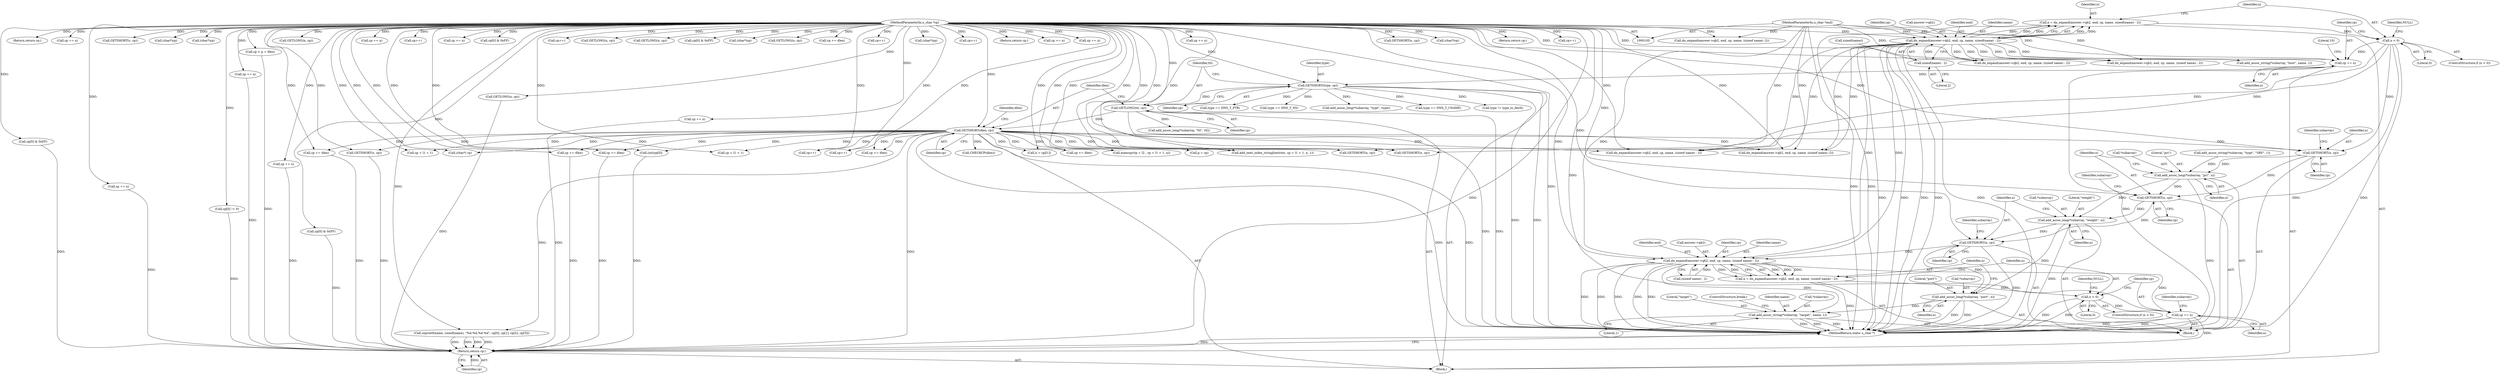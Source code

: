 digraph "0_php-src_2fefae47716d501aec41c1102f3fd4531f070b05_0@pointer" {
"1001048" [label="(Call,GETSHORT(n, cp))"];
"1000148" [label="(Call,n < 0)"];
"1000134" [label="(Call,n = dn_expand(answer->qb2, end, cp, name, sizeof(name) - 2))"];
"1000136" [label="(Call,dn_expand(answer->qb2, end, cp, name, sizeof(name) - 2))"];
"1000107" [label="(MethodParameterIn,u_char *end)"];
"1000106" [label="(MethodParameterIn,u_char *cp)"];
"1000143" [label="(Call,sizeof(name) - 2)"];
"1000165" [label="(Call,GETSHORT(dlen, cp))"];
"1000162" [label="(Call,GETLONG(ttl, cp))"];
"1000159" [label="(Call,GETSHORT(type, cp))"];
"1000154" [label="(Call,cp += n)"];
"1001051" [label="(Call,add_assoc_long(*subarray, \"pri\", n))"];
"1001056" [label="(Call,GETSHORT(n, cp))"];
"1001059" [label="(Call,add_assoc_long(*subarray, \"weight\", n))"];
"1001064" [label="(Call,GETSHORT(n, cp))"];
"1001067" [label="(Call,add_assoc_long(*subarray, \"port\", n))"];
"1001095" [label="(Call,add_assoc_string(*subarray, \"target\", name, 1))"];
"1001074" [label="(Call,dn_expand(answer->qb2, end, cp, name, (sizeof name) - 2))"];
"1001072" [label="(Call,n = dn_expand(answer->qb2, end, cp, name, (sizeof name) - 2))"];
"1001086" [label="(Call,n < 0)"];
"1001092" [label="(Call,cp += n)"];
"1001245" [label="(Return,return cp;)"];
"1001101" [label="(ControlStructure,break;)"];
"1000182" [label="(Return,return cp;)"];
"1000113" [label="(Block,)"];
"1000288" [label="(Call,GETSHORT(n, cp))"];
"1001097" [label="(Identifier,subarray)"];
"1001057" [label="(Identifier,n)"];
"1001072" [label="(Call,n = dn_expand(answer->qb2, end, cp, name, (sizeof name) - 2))"];
"1001085" [label="(ControlStructure,if (n < 0))"];
"1000554" [label="(Call,cp += n)"];
"1000773" [label="(Call,(int)cp[0])"];
"1001151" [label="(Call,cp += n)"];
"1001080" [label="(Identifier,name)"];
"1000164" [label="(Identifier,cp)"];
"1001042" [label="(Call,add_assoc_string(*subarray, \"type\", \"SRV\", 1))"];
"1000161" [label="(Identifier,cp)"];
"1000657" [label="(Call,GETSHORT(s, cp))"];
"1001095" [label="(Call,add_assoc_string(*subarray, \"target\", name, 1))"];
"1000453" [label="(Call,n = cp[l1])"];
"1000211" [label="(Call,add_assoc_long(*subarray, \"ttl\", ttl))"];
"1000188" [label="(Call,cp += dlen)"];
"1000165" [label="(Call,GETSHORT(dlen, cp))"];
"1000334" [label="(Call,dn_expand(answer->qb2, end, cp, name, (sizeof name) - 2))"];
"1001099" [label="(Identifier,name)"];
"1000143" [label="(Call,sizeof(name) - 2)"];
"1000475" [label="(Call,memcpy(tp + l2 , cp + l1 + 1, n))"];
"1001241" [label="(Call,cp += dlen)"];
"1000135" [label="(Identifier,n)"];
"1000565" [label="(Call,dn_expand(answer->qb2, end, cp, name, (sizeof name) -2))"];
"1000167" [label="(Identifier,cp)"];
"1001064" [label="(Call,GETSHORT(n, cp))"];
"1001176" [label="(Call,cp += n)"];
"1000199" [label="(Call,add_assoc_string(*subarray, \"host\", name, 1))"];
"1001001" [label="(Call,cp < p + dlen)"];
"1000159" [label="(Call,GETSHORT(type, cp))"];
"1001121" [label="(Call,GETSHORT(n, cp))"];
"1000137" [label="(Call,answer->qb2)"];
"1001171" [label="(Call,(char*)cp)"];
"1000238" [label="(Return,return cp;)"];
"1000166" [label="(Identifier,dlen)"];
"1000158" [label="(Literal,10)"];
"1000888" [label="(Call,cp++)"];
"1000107" [label="(MethodParameterIn,u_char *end)"];
"1000106" [label="(MethodParameterIn,u_char *cp)"];
"1000275" [label="(Call,cp += dlen)"];
"1000479" [label="(Call,cp + l1 + 1)"];
"1000322" [label="(Call,type == DNS_T_PTR)"];
"1001113" [label="(Call,GETSHORT(n, cp))"];
"1000160" [label="(Identifier,type)"];
"1000191" [label="(Return,return cp;)"];
"1001201" [label="(Call,cp += n)"];
"1000155" [label="(Identifier,cp)"];
"1001061" [label="(Identifier,subarray)"];
"1001245" [label="(Return,return cp;)"];
"1000140" [label="(Identifier,end)"];
"1000149" [label="(Identifier,n)"];
"1001078" [label="(Identifier,end)"];
"1000156" [label="(Identifier,n)"];
"1000134" [label="(Call,n = dn_expand(answer->qb2, end, cp, name, sizeof(name) - 2))"];
"1000377" [label="(Call,cp++)"];
"1000485" [label="(Call,add_next_index_stringl(entries, cp + l1 + 1, n, 1))"];
"1000906" [label="(Call,GETSHORT(s, cp))"];
"1001059" [label="(Call,add_assoc_long(*subarray, \"weight\", n))"];
"1001196" [label="(Call,(char*)cp)"];
"1001067" [label="(Call,add_assoc_long(*subarray, \"port\", n))"];
"1001070" [label="(Literal,\"port\")"];
"1000144" [label="(Call,sizeof(name))"];
"1001052" [label="(Call,*subarray)"];
"1000150" [label="(Literal,0)"];
"1000146" [label="(Literal,2)"];
"1001062" [label="(Literal,\"weight\")"];
"1000310" [label="(Call,type == DNS_T_NS)"];
"1001086" [label="(Call,n < 0)"];
"1001146" [label="(Call,(char*)cp)"];
"1000179" [label="(Call,cp += dlen)"];
"1001075" [label="(Call,answer->qb2)"];
"1001100" [label="(Literal,1)"];
"1001065" [label="(Identifier,n)"];
"1000779" [label="(Call,cp++)"];
"1001053" [label="(Identifier,subarray)"];
"1001063" [label="(Identifier,n)"];
"1001048" [label="(Call,GETSHORT(n, cp))"];
"1000414" [label="(Call,cp += n)"];
"1000162" [label="(Call,GETLONG(ttl, cp))"];
"1000142" [label="(Identifier,name)"];
"1000628" [label="(Call,GETLONG(n, cp))"];
"1000759" [label="(Call,p = cp)"];
"1001091" [label="(Identifier,NULL)"];
"1000604" [label="(Call,GETLONG(n, cp))"];
"1001096" [label="(Call,*subarray)"];
"1001051" [label="(Call,add_assoc_long(*subarray, \"pri\", n))"];
"1000147" [label="(ControlStructure,if (n < 0))"];
"1000252" [label="(Call,snprintf(name, sizeof(name), \"%d.%d.%d.%d\", cp[0], cp[1], cp[2], cp[3]))"];
"1000352" [label="(Call,cp += n)"];
"1001098" [label="(Literal,\"target\")"];
"1001054" [label="(Literal,\"pri\")"];
"1000583" [label="(Call,cp += n)"];
"1000219" [label="(Call,add_assoc_long(*subarray, \"type\", type))"];
"1000154" [label="(Call,cp += n)"];
"1001183" [label="(Call,cp[0] & 0xFF)"];
"1001206" [label="(Call,dn_expand(answer->qb2, end, cp, name, (sizeof name) - 2))"];
"1001074" [label="(Call,dn_expand(answer->qb2, end, cp, name, (sizeof name) - 2))"];
"1000536" [label="(Call,dn_expand(answer->qb2, end, cp, name, (sizeof name) -2))"];
"1001246" [label="(Identifier,cp)"];
"1001224" [label="(Call,cp += n)"];
"1001027" [label="(Call,cp += n)"];
"1000401" [label="(Call,cp++)"];
"1001060" [label="(Call,*subarray)"];
"1000390" [label="(Call,cp += n)"];
"1001079" [label="(Identifier,cp)"];
"1001133" [label="(Call,cp[0] & 0xFF)"];
"1001092" [label="(Call,cp += n)"];
"1000511" [label="(Call,cp += dlen)"];
"1001049" [label="(Identifier,n)"];
"1000242" [label="(Block,)"];
"1001138" [label="(Call,cp++)"];
"1000596" [label="(Call,GETLONG(n, cp))"];
"1000487" [label="(Call,cp + l1 + 1)"];
"1000612" [label="(Call,GETLONG(n, cp))"];
"1001009" [label="(Call,dn_expand(answer->qb2, end, cp, name, (sizeof name) - 2))"];
"1000148" [label="(Call,n < 0)"];
"1000298" [label="(Call,type == DNS_T_CNAME)"];
"1001158" [label="(Call,cp[0] & 0xFF)"];
"1001066" [label="(Identifier,cp)"];
"1000385" [label="(Call,(char*)cp)"];
"1000620" [label="(Call,GETLONG(n, cp))"];
"1000169" [label="(Identifier,dlen)"];
"1000153" [label="(Identifier,NULL)"];
"1000163" [label="(Identifier,ttl)"];
"1001056" [label="(Call,GETSHORT(n, cp))"];
"1001058" [label="(Identifier,cp)"];
"1000175" [label="(Call,type != type_to_fetch)"];
"1000235" [label="(Call,cp += dlen)"];
"1001069" [label="(Identifier,subarray)"];
"1000228" [label="(Call,(char*) cp)"];
"1001068" [label="(Call,*subarray)"];
"1001163" [label="(Call,cp++)"];
"1001088" [label="(Literal,0)"];
"1000141" [label="(Identifier,cp)"];
"1000817" [label="(Call,cp[0] != 0)"];
"1001093" [label="(Identifier,cp)"];
"1001094" [label="(Identifier,n)"];
"1000136" [label="(Call,dn_expand(answer->qb2, end, cp, name, sizeof(name) - 2))"];
"1000409" [label="(Call,(char*)cp)"];
"1001247" [label="(MethodReturn,static u_char *)"];
"1001087" [label="(Identifier,n)"];
"1001188" [label="(Call,cp++)"];
"1000845" [label="(Call,cp[0] & 0xFF)"];
"1001055" [label="(Identifier,n)"];
"1001073" [label="(Identifier,n)"];
"1001081" [label="(Call,(sizeof name) - 2)"];
"1001050" [label="(Identifier,cp)"];
"1000168" [label="(Call,CHECKCP(dlen))"];
"1001071" [label="(Identifier,n)"];
"1001048" -> "1000242"  [label="AST: "];
"1001048" -> "1001050"  [label="CFG: "];
"1001049" -> "1001048"  [label="AST: "];
"1001050" -> "1001048"  [label="AST: "];
"1001053" -> "1001048"  [label="CFG: "];
"1000148" -> "1001048"  [label="DDG: "];
"1000165" -> "1001048"  [label="DDG: "];
"1000106" -> "1001048"  [label="DDG: "];
"1001048" -> "1001051"  [label="DDG: "];
"1001048" -> "1001056"  [label="DDG: "];
"1000148" -> "1000147"  [label="AST: "];
"1000148" -> "1000150"  [label="CFG: "];
"1000149" -> "1000148"  [label="AST: "];
"1000150" -> "1000148"  [label="AST: "];
"1000153" -> "1000148"  [label="CFG: "];
"1000155" -> "1000148"  [label="CFG: "];
"1000148" -> "1001247"  [label="DDG: "];
"1000148" -> "1001247"  [label="DDG: "];
"1000134" -> "1000148"  [label="DDG: "];
"1000148" -> "1000154"  [label="DDG: "];
"1000148" -> "1000288"  [label="DDG: "];
"1000148" -> "1001113"  [label="DDG: "];
"1000134" -> "1000113"  [label="AST: "];
"1000134" -> "1000136"  [label="CFG: "];
"1000135" -> "1000134"  [label="AST: "];
"1000136" -> "1000134"  [label="AST: "];
"1000149" -> "1000134"  [label="CFG: "];
"1000134" -> "1001247"  [label="DDG: "];
"1000136" -> "1000134"  [label="DDG: "];
"1000136" -> "1000134"  [label="DDG: "];
"1000136" -> "1000134"  [label="DDG: "];
"1000136" -> "1000134"  [label="DDG: "];
"1000136" -> "1000134"  [label="DDG: "];
"1000136" -> "1000143"  [label="CFG: "];
"1000137" -> "1000136"  [label="AST: "];
"1000140" -> "1000136"  [label="AST: "];
"1000141" -> "1000136"  [label="AST: "];
"1000142" -> "1000136"  [label="AST: "];
"1000143" -> "1000136"  [label="AST: "];
"1000136" -> "1001247"  [label="DDG: "];
"1000136" -> "1001247"  [label="DDG: "];
"1000136" -> "1001247"  [label="DDG: "];
"1000136" -> "1001247"  [label="DDG: "];
"1000136" -> "1001247"  [label="DDG: "];
"1000107" -> "1000136"  [label="DDG: "];
"1000106" -> "1000136"  [label="DDG: "];
"1000143" -> "1000136"  [label="DDG: "];
"1000136" -> "1000154"  [label="DDG: "];
"1000136" -> "1000199"  [label="DDG: "];
"1000136" -> "1000334"  [label="DDG: "];
"1000136" -> "1000334"  [label="DDG: "];
"1000136" -> "1000536"  [label="DDG: "];
"1000136" -> "1000536"  [label="DDG: "];
"1000136" -> "1001009"  [label="DDG: "];
"1000136" -> "1001009"  [label="DDG: "];
"1000136" -> "1001074"  [label="DDG: "];
"1000136" -> "1001074"  [label="DDG: "];
"1000136" -> "1001206"  [label="DDG: "];
"1000136" -> "1001206"  [label="DDG: "];
"1000107" -> "1000105"  [label="AST: "];
"1000107" -> "1001247"  [label="DDG: "];
"1000107" -> "1000334"  [label="DDG: "];
"1000107" -> "1000536"  [label="DDG: "];
"1000107" -> "1000565"  [label="DDG: "];
"1000107" -> "1001009"  [label="DDG: "];
"1000107" -> "1001074"  [label="DDG: "];
"1000107" -> "1001206"  [label="DDG: "];
"1000106" -> "1000105"  [label="AST: "];
"1000106" -> "1001247"  [label="DDG: "];
"1000106" -> "1000154"  [label="DDG: "];
"1000106" -> "1000159"  [label="DDG: "];
"1000106" -> "1000162"  [label="DDG: "];
"1000106" -> "1000165"  [label="DDG: "];
"1000106" -> "1000179"  [label="DDG: "];
"1000106" -> "1000182"  [label="DDG: "];
"1000106" -> "1000188"  [label="DDG: "];
"1000106" -> "1000191"  [label="DDG: "];
"1000106" -> "1000228"  [label="DDG: "];
"1000106" -> "1000235"  [label="DDG: "];
"1000106" -> "1000238"  [label="DDG: "];
"1000106" -> "1000252"  [label="DDG: "];
"1000106" -> "1000275"  [label="DDG: "];
"1000106" -> "1000288"  [label="DDG: "];
"1000106" -> "1000334"  [label="DDG: "];
"1000106" -> "1000352"  [label="DDG: "];
"1000106" -> "1000377"  [label="DDG: "];
"1000106" -> "1000385"  [label="DDG: "];
"1000106" -> "1000390"  [label="DDG: "];
"1000106" -> "1000401"  [label="DDG: "];
"1000106" -> "1000409"  [label="DDG: "];
"1000106" -> "1000414"  [label="DDG: "];
"1000106" -> "1000453"  [label="DDG: "];
"1000106" -> "1000475"  [label="DDG: "];
"1000106" -> "1000479"  [label="DDG: "];
"1000106" -> "1000485"  [label="DDG: "];
"1000106" -> "1000487"  [label="DDG: "];
"1000106" -> "1000511"  [label="DDG: "];
"1000106" -> "1000536"  [label="DDG: "];
"1000106" -> "1000554"  [label="DDG: "];
"1000106" -> "1000565"  [label="DDG: "];
"1000106" -> "1000583"  [label="DDG: "];
"1000106" -> "1000596"  [label="DDG: "];
"1000106" -> "1000604"  [label="DDG: "];
"1000106" -> "1000612"  [label="DDG: "];
"1000106" -> "1000620"  [label="DDG: "];
"1000106" -> "1000628"  [label="DDG: "];
"1000106" -> "1000657"  [label="DDG: "];
"1000106" -> "1000759"  [label="DDG: "];
"1000106" -> "1000773"  [label="DDG: "];
"1000106" -> "1000779"  [label="DDG: "];
"1000106" -> "1000817"  [label="DDG: "];
"1000106" -> "1000845"  [label="DDG: "];
"1000106" -> "1000888"  [label="DDG: "];
"1000106" -> "1000906"  [label="DDG: "];
"1000106" -> "1001001"  [label="DDG: "];
"1000106" -> "1001009"  [label="DDG: "];
"1000106" -> "1001027"  [label="DDG: "];
"1000106" -> "1001056"  [label="DDG: "];
"1000106" -> "1001064"  [label="DDG: "];
"1000106" -> "1001074"  [label="DDG: "];
"1000106" -> "1001092"  [label="DDG: "];
"1000106" -> "1001113"  [label="DDG: "];
"1000106" -> "1001121"  [label="DDG: "];
"1000106" -> "1001133"  [label="DDG: "];
"1000106" -> "1001138"  [label="DDG: "];
"1000106" -> "1001146"  [label="DDG: "];
"1000106" -> "1001151"  [label="DDG: "];
"1000106" -> "1001158"  [label="DDG: "];
"1000106" -> "1001163"  [label="DDG: "];
"1000106" -> "1001171"  [label="DDG: "];
"1000106" -> "1001176"  [label="DDG: "];
"1000106" -> "1001183"  [label="DDG: "];
"1000106" -> "1001188"  [label="DDG: "];
"1000106" -> "1001196"  [label="DDG: "];
"1000106" -> "1001201"  [label="DDG: "];
"1000106" -> "1001206"  [label="DDG: "];
"1000106" -> "1001224"  [label="DDG: "];
"1000106" -> "1001241"  [label="DDG: "];
"1000106" -> "1001245"  [label="DDG: "];
"1000143" -> "1000146"  [label="CFG: "];
"1000144" -> "1000143"  [label="AST: "];
"1000146" -> "1000143"  [label="AST: "];
"1000165" -> "1000113"  [label="AST: "];
"1000165" -> "1000167"  [label="CFG: "];
"1000166" -> "1000165"  [label="AST: "];
"1000167" -> "1000165"  [label="AST: "];
"1000169" -> "1000165"  [label="CFG: "];
"1000165" -> "1001247"  [label="DDG: "];
"1000165" -> "1001247"  [label="DDG: "];
"1000162" -> "1000165"  [label="DDG: "];
"1000165" -> "1000168"  [label="DDG: "];
"1000165" -> "1000179"  [label="DDG: "];
"1000165" -> "1000188"  [label="DDG: "];
"1000165" -> "1000228"  [label="DDG: "];
"1000165" -> "1000252"  [label="DDG: "];
"1000165" -> "1000275"  [label="DDG: "];
"1000165" -> "1000288"  [label="DDG: "];
"1000165" -> "1000334"  [label="DDG: "];
"1000165" -> "1000377"  [label="DDG: "];
"1000165" -> "1000453"  [label="DDG: "];
"1000165" -> "1000475"  [label="DDG: "];
"1000165" -> "1000479"  [label="DDG: "];
"1000165" -> "1000485"  [label="DDG: "];
"1000165" -> "1000487"  [label="DDG: "];
"1000165" -> "1000511"  [label="DDG: "];
"1000165" -> "1000536"  [label="DDG: "];
"1000165" -> "1000657"  [label="DDG: "];
"1000165" -> "1000759"  [label="DDG: "];
"1000165" -> "1000773"  [label="DDG: "];
"1000165" -> "1000779"  [label="DDG: "];
"1000165" -> "1001113"  [label="DDG: "];
"1000165" -> "1001241"  [label="DDG: "];
"1000165" -> "1001245"  [label="DDG: "];
"1000162" -> "1000113"  [label="AST: "];
"1000162" -> "1000164"  [label="CFG: "];
"1000163" -> "1000162"  [label="AST: "];
"1000164" -> "1000162"  [label="AST: "];
"1000166" -> "1000162"  [label="CFG: "];
"1000162" -> "1001247"  [label="DDG: "];
"1000162" -> "1001247"  [label="DDG: "];
"1000159" -> "1000162"  [label="DDG: "];
"1000162" -> "1000211"  [label="DDG: "];
"1000159" -> "1000113"  [label="AST: "];
"1000159" -> "1000161"  [label="CFG: "];
"1000160" -> "1000159"  [label="AST: "];
"1000161" -> "1000159"  [label="AST: "];
"1000163" -> "1000159"  [label="CFG: "];
"1000159" -> "1001247"  [label="DDG: "];
"1000159" -> "1001247"  [label="DDG: "];
"1000154" -> "1000159"  [label="DDG: "];
"1000159" -> "1000175"  [label="DDG: "];
"1000159" -> "1000219"  [label="DDG: "];
"1000159" -> "1000298"  [label="DDG: "];
"1000159" -> "1000310"  [label="DDG: "];
"1000159" -> "1000322"  [label="DDG: "];
"1000154" -> "1000113"  [label="AST: "];
"1000154" -> "1000156"  [label="CFG: "];
"1000155" -> "1000154"  [label="AST: "];
"1000156" -> "1000154"  [label="AST: "];
"1000158" -> "1000154"  [label="CFG: "];
"1000154" -> "1001247"  [label="DDG: "];
"1001051" -> "1000242"  [label="AST: "];
"1001051" -> "1001055"  [label="CFG: "];
"1001052" -> "1001051"  [label="AST: "];
"1001054" -> "1001051"  [label="AST: "];
"1001055" -> "1001051"  [label="AST: "];
"1001057" -> "1001051"  [label="CFG: "];
"1001051" -> "1001247"  [label="DDG: "];
"1001042" -> "1001051"  [label="DDG: "];
"1001051" -> "1001056"  [label="DDG: "];
"1001051" -> "1001059"  [label="DDG: "];
"1001056" -> "1000242"  [label="AST: "];
"1001056" -> "1001058"  [label="CFG: "];
"1001057" -> "1001056"  [label="AST: "];
"1001058" -> "1001056"  [label="AST: "];
"1001061" -> "1001056"  [label="CFG: "];
"1001056" -> "1001059"  [label="DDG: "];
"1001056" -> "1001064"  [label="DDG: "];
"1001059" -> "1000242"  [label="AST: "];
"1001059" -> "1001063"  [label="CFG: "];
"1001060" -> "1001059"  [label="AST: "];
"1001062" -> "1001059"  [label="AST: "];
"1001063" -> "1001059"  [label="AST: "];
"1001065" -> "1001059"  [label="CFG: "];
"1001059" -> "1001247"  [label="DDG: "];
"1001059" -> "1001064"  [label="DDG: "];
"1001059" -> "1001067"  [label="DDG: "];
"1001064" -> "1000242"  [label="AST: "];
"1001064" -> "1001066"  [label="CFG: "];
"1001065" -> "1001064"  [label="AST: "];
"1001066" -> "1001064"  [label="AST: "];
"1001069" -> "1001064"  [label="CFG: "];
"1001064" -> "1001247"  [label="DDG: "];
"1001064" -> "1001067"  [label="DDG: "];
"1001064" -> "1001074"  [label="DDG: "];
"1001067" -> "1000242"  [label="AST: "];
"1001067" -> "1001071"  [label="CFG: "];
"1001068" -> "1001067"  [label="AST: "];
"1001070" -> "1001067"  [label="AST: "];
"1001071" -> "1001067"  [label="AST: "];
"1001073" -> "1001067"  [label="CFG: "];
"1001067" -> "1001247"  [label="DDG: "];
"1001067" -> "1001247"  [label="DDG: "];
"1001067" -> "1001095"  [label="DDG: "];
"1001095" -> "1000242"  [label="AST: "];
"1001095" -> "1001100"  [label="CFG: "];
"1001096" -> "1001095"  [label="AST: "];
"1001098" -> "1001095"  [label="AST: "];
"1001099" -> "1001095"  [label="AST: "];
"1001100" -> "1001095"  [label="AST: "];
"1001101" -> "1001095"  [label="CFG: "];
"1001095" -> "1001247"  [label="DDG: "];
"1001095" -> "1001247"  [label="DDG: "];
"1001095" -> "1001247"  [label="DDG: "];
"1001074" -> "1001095"  [label="DDG: "];
"1001074" -> "1001072"  [label="AST: "];
"1001074" -> "1001081"  [label="CFG: "];
"1001075" -> "1001074"  [label="AST: "];
"1001078" -> "1001074"  [label="AST: "];
"1001079" -> "1001074"  [label="AST: "];
"1001080" -> "1001074"  [label="AST: "];
"1001081" -> "1001074"  [label="AST: "];
"1001072" -> "1001074"  [label="CFG: "];
"1001074" -> "1001247"  [label="DDG: "];
"1001074" -> "1001247"  [label="DDG: "];
"1001074" -> "1001247"  [label="DDG: "];
"1001074" -> "1001247"  [label="DDG: "];
"1001074" -> "1001247"  [label="DDG: "];
"1001074" -> "1001072"  [label="DDG: "];
"1001074" -> "1001072"  [label="DDG: "];
"1001074" -> "1001072"  [label="DDG: "];
"1001074" -> "1001072"  [label="DDG: "];
"1001074" -> "1001072"  [label="DDG: "];
"1001081" -> "1001074"  [label="DDG: "];
"1001074" -> "1001092"  [label="DDG: "];
"1001072" -> "1000242"  [label="AST: "];
"1001073" -> "1001072"  [label="AST: "];
"1001087" -> "1001072"  [label="CFG: "];
"1001072" -> "1001247"  [label="DDG: "];
"1001072" -> "1001086"  [label="DDG: "];
"1001086" -> "1001085"  [label="AST: "];
"1001086" -> "1001088"  [label="CFG: "];
"1001087" -> "1001086"  [label="AST: "];
"1001088" -> "1001086"  [label="AST: "];
"1001091" -> "1001086"  [label="CFG: "];
"1001093" -> "1001086"  [label="CFG: "];
"1001086" -> "1001247"  [label="DDG: "];
"1001086" -> "1001247"  [label="DDG: "];
"1001086" -> "1001092"  [label="DDG: "];
"1001092" -> "1000242"  [label="AST: "];
"1001092" -> "1001094"  [label="CFG: "];
"1001093" -> "1001092"  [label="AST: "];
"1001094" -> "1001092"  [label="AST: "];
"1001097" -> "1001092"  [label="CFG: "];
"1001092" -> "1001247"  [label="DDG: "];
"1001092" -> "1001247"  [label="DDG: "];
"1001092" -> "1001245"  [label="DDG: "];
"1001245" -> "1000113"  [label="AST: "];
"1001245" -> "1001246"  [label="CFG: "];
"1001246" -> "1001245"  [label="AST: "];
"1001247" -> "1001245"  [label="CFG: "];
"1001245" -> "1001247"  [label="DDG: "];
"1001246" -> "1001245"  [label="DDG: "];
"1000817" -> "1001245"  [label="DDG: "];
"1001027" -> "1001245"  [label="DDG: "];
"1000352" -> "1001245"  [label="DDG: "];
"1000252" -> "1001245"  [label="DDG: "];
"1000252" -> "1001245"  [label="DDG: "];
"1000252" -> "1001245"  [label="DDG: "];
"1000252" -> "1001245"  [label="DDG: "];
"1000845" -> "1001245"  [label="DDG: "];
"1000628" -> "1001245"  [label="DDG: "];
"1001183" -> "1001245"  [label="DDG: "];
"1000275" -> "1001245"  [label="DDG: "];
"1001224" -> "1001245"  [label="DDG: "];
"1000414" -> "1001245"  [label="DDG: "];
"1001241" -> "1001245"  [label="DDG: "];
"1001001" -> "1001245"  [label="DDG: "];
"1000657" -> "1001245"  [label="DDG: "];
"1000511" -> "1001245"  [label="DDG: "];
"1000773" -> "1001245"  [label="DDG: "];
}
